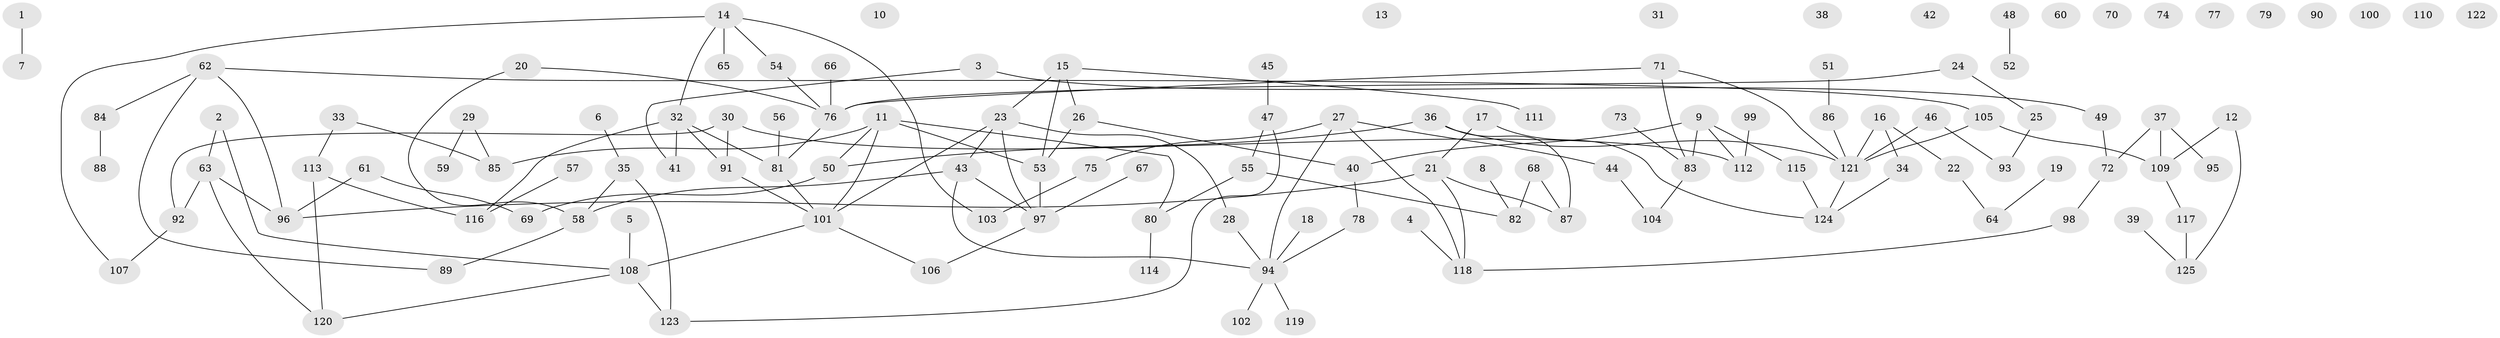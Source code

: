 // Generated by graph-tools (version 1.1) at 2025/00/03/09/25 03:00:46]
// undirected, 125 vertices, 143 edges
graph export_dot {
graph [start="1"]
  node [color=gray90,style=filled];
  1;
  2;
  3;
  4;
  5;
  6;
  7;
  8;
  9;
  10;
  11;
  12;
  13;
  14;
  15;
  16;
  17;
  18;
  19;
  20;
  21;
  22;
  23;
  24;
  25;
  26;
  27;
  28;
  29;
  30;
  31;
  32;
  33;
  34;
  35;
  36;
  37;
  38;
  39;
  40;
  41;
  42;
  43;
  44;
  45;
  46;
  47;
  48;
  49;
  50;
  51;
  52;
  53;
  54;
  55;
  56;
  57;
  58;
  59;
  60;
  61;
  62;
  63;
  64;
  65;
  66;
  67;
  68;
  69;
  70;
  71;
  72;
  73;
  74;
  75;
  76;
  77;
  78;
  79;
  80;
  81;
  82;
  83;
  84;
  85;
  86;
  87;
  88;
  89;
  90;
  91;
  92;
  93;
  94;
  95;
  96;
  97;
  98;
  99;
  100;
  101;
  102;
  103;
  104;
  105;
  106;
  107;
  108;
  109;
  110;
  111;
  112;
  113;
  114;
  115;
  116;
  117;
  118;
  119;
  120;
  121;
  122;
  123;
  124;
  125;
  1 -- 7;
  2 -- 63;
  2 -- 108;
  3 -- 41;
  3 -- 49;
  4 -- 118;
  5 -- 108;
  6 -- 35;
  8 -- 82;
  9 -- 40;
  9 -- 83;
  9 -- 112;
  9 -- 115;
  11 -- 50;
  11 -- 53;
  11 -- 80;
  11 -- 85;
  11 -- 101;
  12 -- 109;
  12 -- 125;
  14 -- 32;
  14 -- 54;
  14 -- 65;
  14 -- 103;
  14 -- 107;
  15 -- 23;
  15 -- 26;
  15 -- 53;
  15 -- 111;
  16 -- 22;
  16 -- 34;
  16 -- 121;
  17 -- 21;
  17 -- 124;
  18 -- 94;
  19 -- 64;
  20 -- 58;
  20 -- 76;
  21 -- 87;
  21 -- 96;
  21 -- 118;
  22 -- 64;
  23 -- 28;
  23 -- 43;
  23 -- 97;
  23 -- 101;
  24 -- 25;
  24 -- 76;
  25 -- 93;
  26 -- 40;
  26 -- 53;
  27 -- 44;
  27 -- 75;
  27 -- 94;
  27 -- 118;
  28 -- 94;
  29 -- 59;
  29 -- 85;
  30 -- 91;
  30 -- 92;
  30 -- 112;
  32 -- 41;
  32 -- 81;
  32 -- 91;
  32 -- 116;
  33 -- 85;
  33 -- 113;
  34 -- 124;
  35 -- 58;
  35 -- 123;
  36 -- 50;
  36 -- 87;
  36 -- 121;
  37 -- 72;
  37 -- 95;
  37 -- 109;
  39 -- 125;
  40 -- 78;
  43 -- 58;
  43 -- 94;
  43 -- 97;
  44 -- 104;
  45 -- 47;
  46 -- 93;
  46 -- 121;
  47 -- 55;
  47 -- 123;
  48 -- 52;
  49 -- 72;
  50 -- 69;
  51 -- 86;
  53 -- 97;
  54 -- 76;
  55 -- 80;
  55 -- 82;
  56 -- 81;
  57 -- 116;
  58 -- 89;
  61 -- 69;
  61 -- 96;
  62 -- 84;
  62 -- 89;
  62 -- 96;
  62 -- 105;
  63 -- 92;
  63 -- 96;
  63 -- 120;
  66 -- 76;
  67 -- 97;
  68 -- 82;
  68 -- 87;
  71 -- 76;
  71 -- 83;
  71 -- 121;
  72 -- 98;
  73 -- 83;
  75 -- 103;
  76 -- 81;
  78 -- 94;
  80 -- 114;
  81 -- 101;
  83 -- 104;
  84 -- 88;
  86 -- 121;
  91 -- 101;
  92 -- 107;
  94 -- 102;
  94 -- 119;
  97 -- 106;
  98 -- 118;
  99 -- 112;
  101 -- 106;
  101 -- 108;
  105 -- 109;
  105 -- 121;
  108 -- 120;
  108 -- 123;
  109 -- 117;
  113 -- 116;
  113 -- 120;
  115 -- 124;
  117 -- 125;
  121 -- 124;
}
